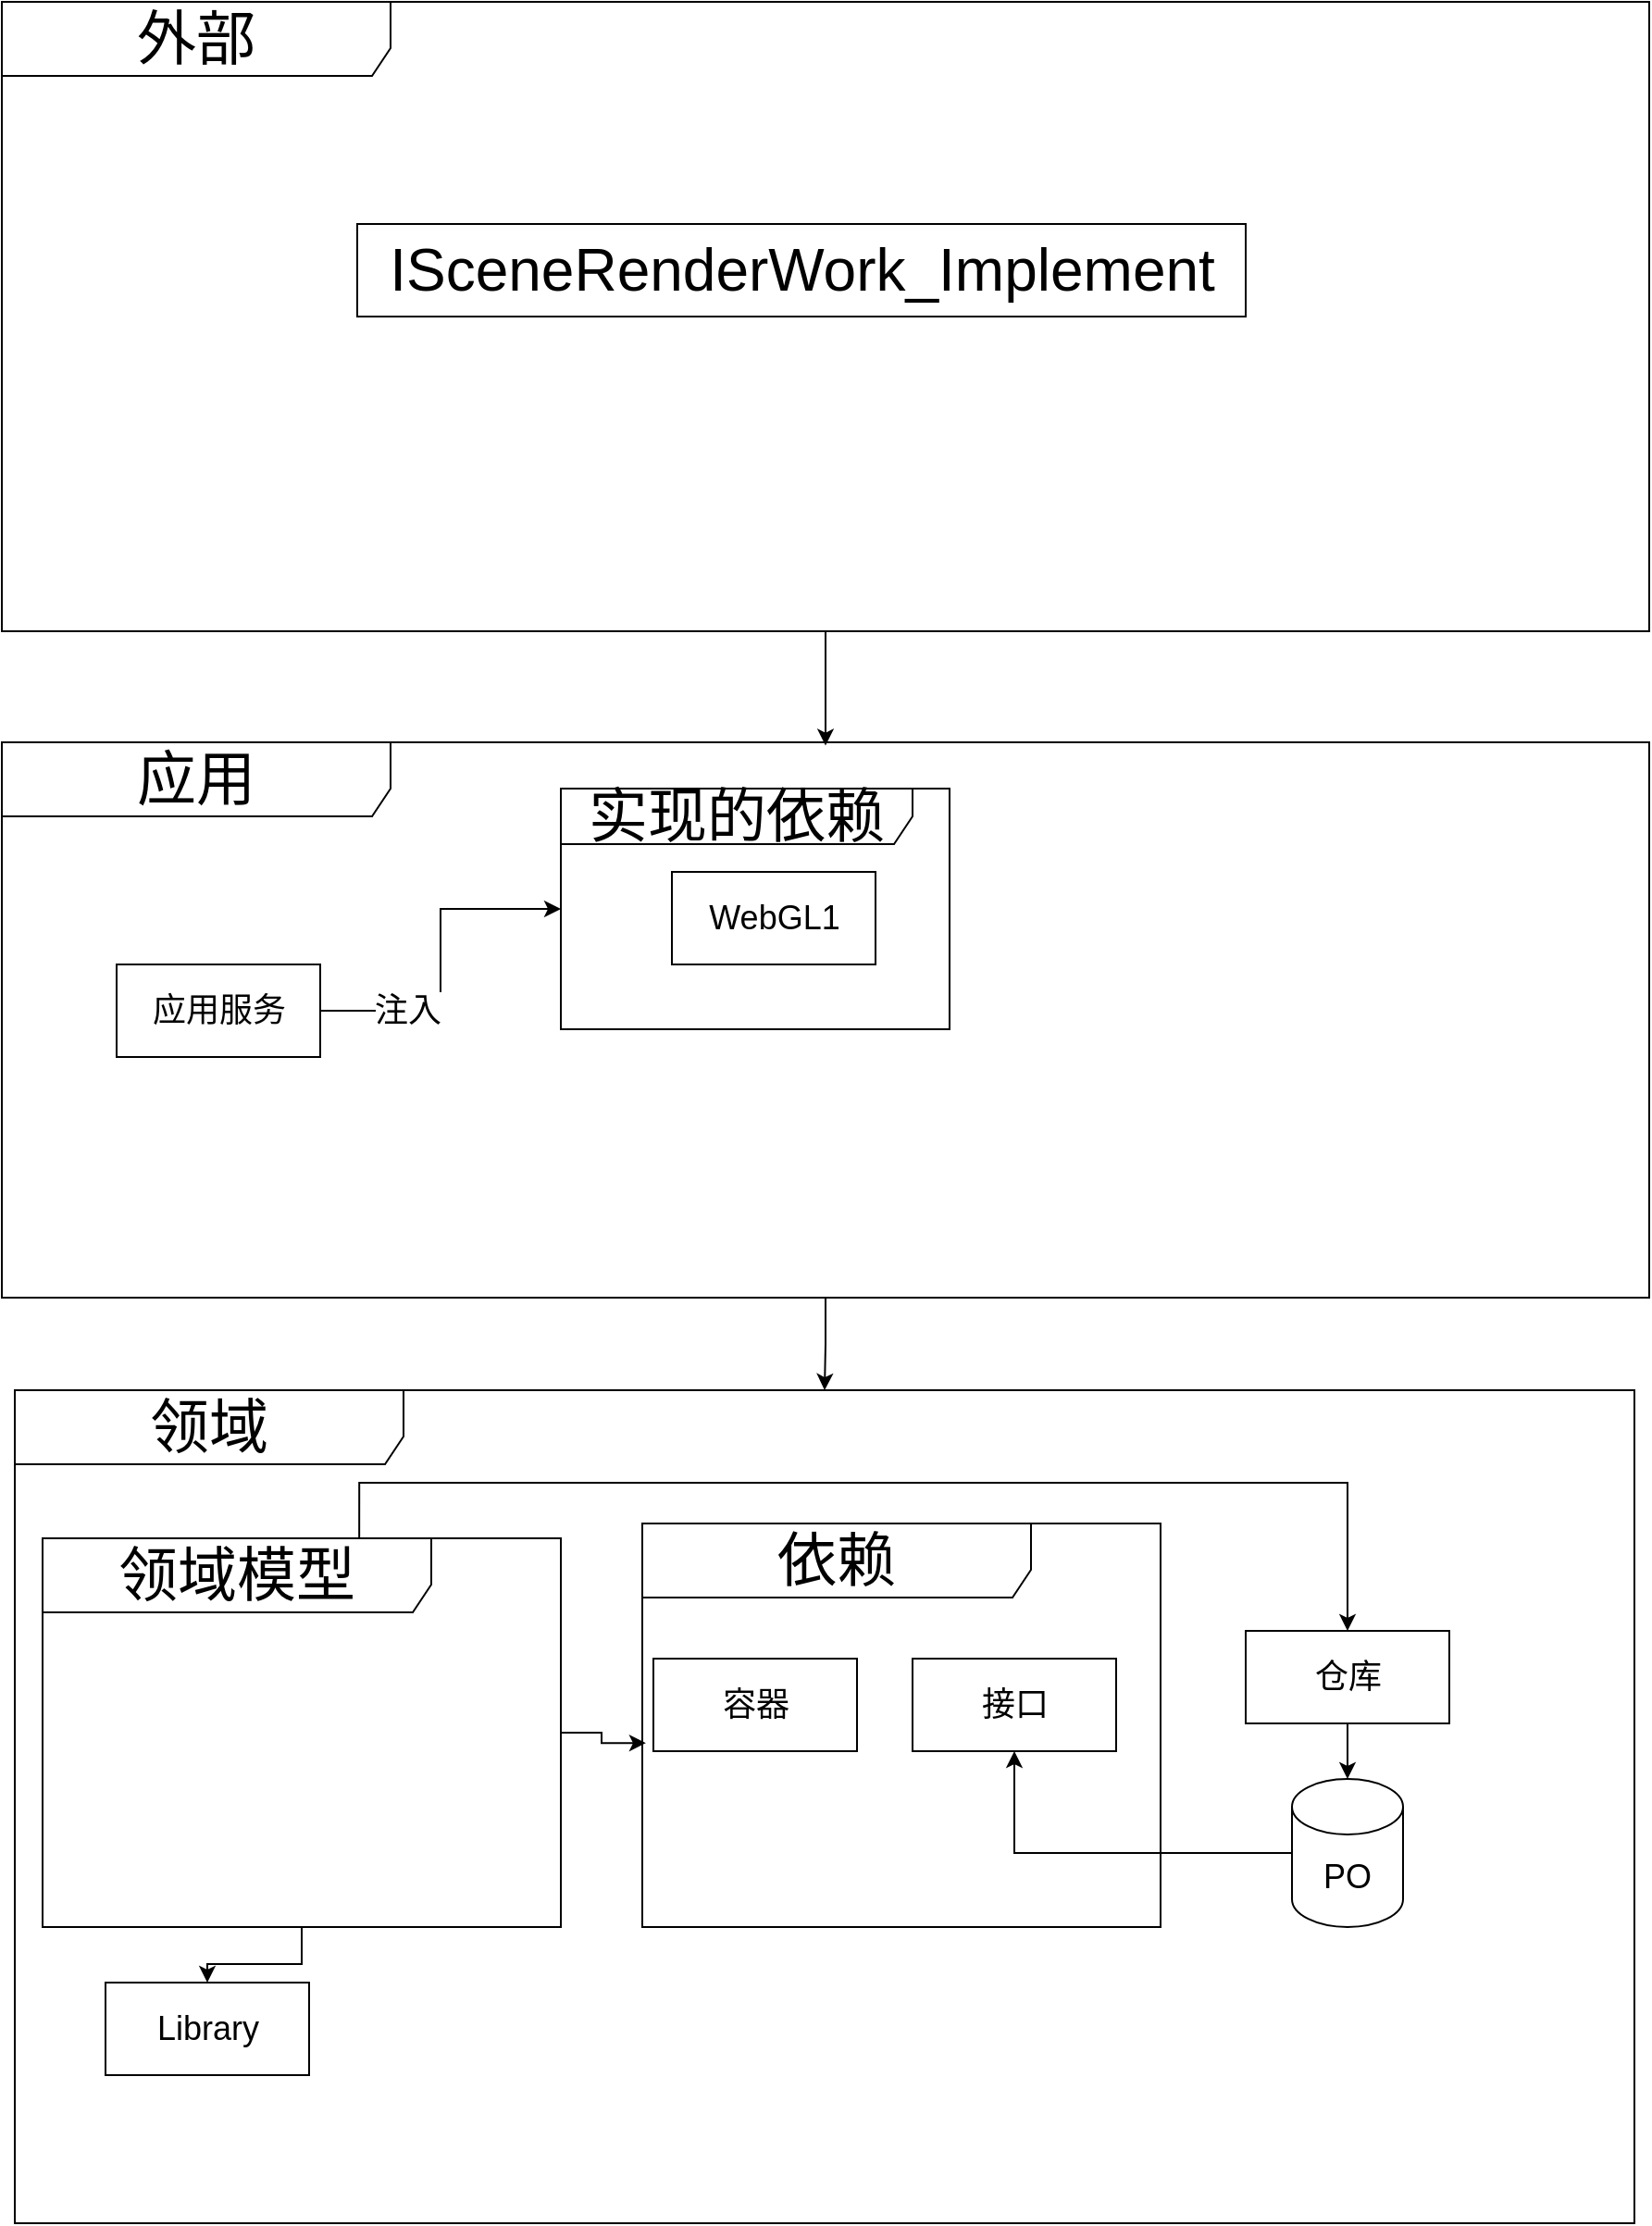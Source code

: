 <mxfile version="13.9.9" type="device"><diagram id="wibdfU7JV2GeSfOEEqTq" name="第 1 页"><mxGraphModel dx="1086" dy="806" grid="1" gridSize="10" guides="1" tooltips="1" connect="1" arrows="1" fold="1" page="1" pageScale="1" pageWidth="827" pageHeight="1169" math="0" shadow="0"><root><mxCell id="0"/><mxCell id="1" parent="0"/><mxCell id="lijReeUSciwCwXkLQzy7-5" style="edgeStyle=orthogonalEdgeStyle;rounded=0;orthogonalLoop=1;jettySize=auto;html=1;entryX=0.5;entryY=0.006;entryDx=0;entryDy=0;entryPerimeter=0;" parent="1" source="Bmr8ywNmk85IhkJ3uFh1-1" target="Bmr8ywNmk85IhkJ3uFh1-2" edge="1"><mxGeometry relative="1" as="geometry"/></mxCell><mxCell id="Bmr8ywNmk85IhkJ3uFh1-1" value="&lt;font style=&quot;font-size: 32px&quot;&gt;外部&lt;/font&gt;" style="shape=umlFrame;whiteSpace=wrap;html=1;width=210;height=40;fontSize=32;" parent="1" vertex="1"><mxGeometry x="78" y="30" width="890" height="340" as="geometry"/></mxCell><mxCell id="Bmr8ywNmk85IhkJ3uFh1-23" value="" style="edgeStyle=orthogonalEdgeStyle;rounded=0;orthogonalLoop=1;jettySize=auto;html=1;" parent="1" source="Bmr8ywNmk85IhkJ3uFh1-2" target="Bmr8ywNmk85IhkJ3uFh1-9" edge="1"><mxGeometry relative="1" as="geometry"/></mxCell><mxCell id="Bmr8ywNmk85IhkJ3uFh1-2" value="&lt;font style=&quot;font-size: 32px&quot;&gt;应用&lt;/font&gt;" style="shape=umlFrame;whiteSpace=wrap;html=1;width=210;height=40;fontSize=32;" parent="1" vertex="1"><mxGeometry x="78" y="430" width="890" height="300" as="geometry"/></mxCell><mxCell id="Bmr8ywNmk85IhkJ3uFh1-6" value="&lt;font style=&quot;font-size: 32px&quot;&gt;实现的依赖&lt;/font&gt;" style="shape=umlFrame;whiteSpace=wrap;html=1;width=190;height=30;fontSize=32;" parent="1" vertex="1"><mxGeometry x="380" y="455" width="210" height="130" as="geometry"/></mxCell><mxCell id="lijReeUSciwCwXkLQzy7-2" style="edgeStyle=orthogonalEdgeStyle;rounded=0;orthogonalLoop=1;jettySize=auto;html=1;" parent="1" source="Bmr8ywNmk85IhkJ3uFh1-8" target="Bmr8ywNmk85IhkJ3uFh1-6" edge="1"><mxGeometry relative="1" as="geometry"/></mxCell><mxCell id="lijReeUSciwCwXkLQzy7-4" value="&lt;font style=&quot;font-size: 18px&quot;&gt;注入&lt;/font&gt;" style="edgeLabel;html=1;align=center;verticalAlign=middle;resizable=0;points=[];" parent="lijReeUSciwCwXkLQzy7-2" vertex="1" connectable="0"><mxGeometry x="-0.494" relative="1" as="geometry"><mxPoint as="offset"/></mxGeometry></mxCell><mxCell id="Bmr8ywNmk85IhkJ3uFh1-8" value="应用服务" style="html=1;fontSize=18;" parent="1" vertex="1"><mxGeometry x="140" y="550" width="110" height="50" as="geometry"/></mxCell><mxCell id="Bmr8ywNmk85IhkJ3uFh1-9" value="&lt;font style=&quot;font-size: 32px&quot;&gt;领域&lt;/font&gt;" style="shape=umlFrame;whiteSpace=wrap;html=1;width=210;height=40;fontSize=32;" parent="1" vertex="1"><mxGeometry x="85" y="780" width="875" height="450" as="geometry"/></mxCell><mxCell id="Bmr8ywNmk85IhkJ3uFh1-20" style="edgeStyle=orthogonalEdgeStyle;rounded=0;orthogonalLoop=1;jettySize=auto;html=1;entryX=0.5;entryY=0;entryDx=0;entryDy=0;exitX=0.611;exitY=0;exitDx=0;exitDy=0;exitPerimeter=0;" parent="1" source="Bmr8ywNmk85IhkJ3uFh1-11" target="Bmr8ywNmk85IhkJ3uFh1-15" edge="1"><mxGeometry relative="1" as="geometry"><Array as="points"><mxPoint x="271" y="830"/><mxPoint x="805" y="830"/></Array></mxGeometry></mxCell><mxCell id="Bmr8ywNmk85IhkJ3uFh1-21" style="edgeStyle=orthogonalEdgeStyle;rounded=0;orthogonalLoop=1;jettySize=auto;html=1;entryX=0.007;entryY=0.544;entryDx=0;entryDy=0;entryPerimeter=0;" parent="1" source="Bmr8ywNmk85IhkJ3uFh1-11" target="Bmr8ywNmk85IhkJ3uFh1-12" edge="1"><mxGeometry relative="1" as="geometry"/></mxCell><mxCell id="Xtn-WlQ8A7Lpr81oexSV-1" style="edgeStyle=orthogonalEdgeStyle;rounded=0;orthogonalLoop=1;jettySize=auto;html=1;" parent="1" source="Bmr8ywNmk85IhkJ3uFh1-11" target="xjGDPQVzNF3hLfhVctY8-2" edge="1"><mxGeometry relative="1" as="geometry"/></mxCell><mxCell id="Bmr8ywNmk85IhkJ3uFh1-11" value="&lt;font style=&quot;font-size: 32px&quot;&gt;领域模型&lt;/font&gt;" style="shape=umlFrame;whiteSpace=wrap;html=1;width=210;height=40;fontSize=32;" parent="1" vertex="1"><mxGeometry x="100" y="860" width="280" height="210" as="geometry"/></mxCell><mxCell id="Bmr8ywNmk85IhkJ3uFh1-12" value="&lt;font style=&quot;font-size: 32px&quot;&gt;依赖&lt;/font&gt;" style="shape=umlFrame;whiteSpace=wrap;html=1;width=210;height=40;fontSize=32;" parent="1" vertex="1"><mxGeometry x="424" y="852" width="280" height="218" as="geometry"/></mxCell><mxCell id="Bmr8ywNmk85IhkJ3uFh1-13" value="容器" style="html=1;fontSize=18;" parent="1" vertex="1"><mxGeometry x="430" y="925" width="110" height="50" as="geometry"/></mxCell><mxCell id="Bmr8ywNmk85IhkJ3uFh1-14" value="接口" style="html=1;fontSize=18;" parent="1" vertex="1"><mxGeometry x="570" y="925" width="110" height="50" as="geometry"/></mxCell><mxCell id="Bmr8ywNmk85IhkJ3uFh1-18" value="" style="edgeStyle=orthogonalEdgeStyle;rounded=0;orthogonalLoop=1;jettySize=auto;html=1;" parent="1" source="Bmr8ywNmk85IhkJ3uFh1-15" target="Bmr8ywNmk85IhkJ3uFh1-17" edge="1"><mxGeometry relative="1" as="geometry"/></mxCell><mxCell id="Bmr8ywNmk85IhkJ3uFh1-15" value="仓库" style="html=1;fontSize=18;" parent="1" vertex="1"><mxGeometry x="750" y="910" width="110" height="50" as="geometry"/></mxCell><mxCell id="xjGDPQVzNF3hLfhVctY8-3" style="edgeStyle=orthogonalEdgeStyle;rounded=0;orthogonalLoop=1;jettySize=auto;html=1;entryX=0.5;entryY=1;entryDx=0;entryDy=0;" parent="1" source="Bmr8ywNmk85IhkJ3uFh1-17" target="Bmr8ywNmk85IhkJ3uFh1-14" edge="1"><mxGeometry relative="1" as="geometry"/></mxCell><mxCell id="Bmr8ywNmk85IhkJ3uFh1-17" value="&lt;font style=&quot;font-size: 18px&quot;&gt;PO&lt;br&gt;&lt;/font&gt;" style="shape=cylinder3;whiteSpace=wrap;html=1;boundedLbl=1;backgroundOutline=1;size=15;" parent="1" vertex="1"><mxGeometry x="775" y="990" width="60" height="80" as="geometry"/></mxCell><mxCell id="xjGDPQVzNF3hLfhVctY8-2" value="Library" style="html=1;fontSize=18;" parent="1" vertex="1"><mxGeometry x="134" y="1100" width="110" height="50" as="geometry"/></mxCell><mxCell id="lijReeUSciwCwXkLQzy7-1" value="WebGL1" style="html=1;fontSize=18;" parent="1" vertex="1"><mxGeometry x="440" y="500" width="110" height="50" as="geometry"/></mxCell><mxCell id="lijReeUSciwCwXkLQzy7-3" value="&lt;span style=&quot;font-size: 32px&quot;&gt;ISceneRenderWork_Implement&lt;/span&gt;" style="html=1;fontSize=18;" parent="1" vertex="1"><mxGeometry x="270" y="150" width="480" height="50" as="geometry"/></mxCell></root></mxGraphModel></diagram></mxfile>
